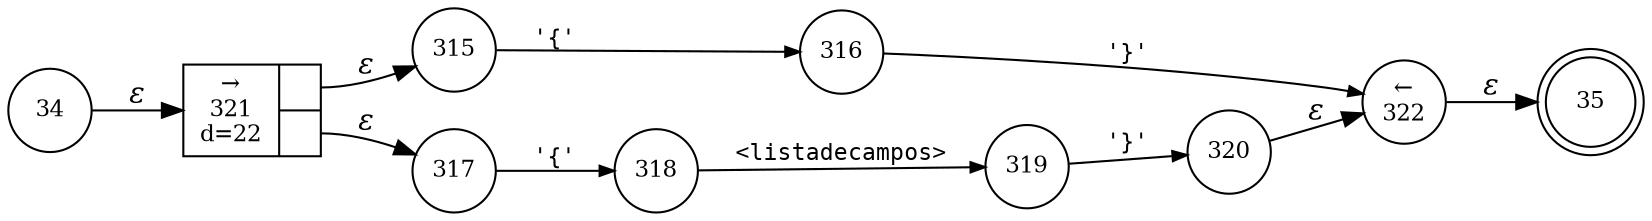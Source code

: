 digraph ATN {
rankdir=LR;
s35[fontsize=11, label="35", shape=doublecircle, fixedsize=true, width=.6];
s34[fontsize=11,label="34", shape=circle, fixedsize=true, width=.55, peripheries=1];
s322[fontsize=11,label="&larr;\n322", shape=circle, fixedsize=true, width=.55, peripheries=1];
s320[fontsize=11,label="320", shape=circle, fixedsize=true, width=.55, peripheries=1];
s321[fontsize=11,label="{&rarr;\n321\nd=22|{<p0>|<p1>}}", shape=record, fixedsize=false, peripheries=1];
s315[fontsize=11,label="315", shape=circle, fixedsize=true, width=.55, peripheries=1];
s317[fontsize=11,label="317", shape=circle, fixedsize=true, width=.55, peripheries=1];
s316[fontsize=11,label="316", shape=circle, fixedsize=true, width=.55, peripheries=1];
s319[fontsize=11,label="319", shape=circle, fixedsize=true, width=.55, peripheries=1];
s318[fontsize=11,label="318", shape=circle, fixedsize=true, width=.55, peripheries=1];
s34 -> s321 [fontname="Times-Italic", label="&epsilon;"];
s321:p0 -> s315 [fontname="Times-Italic", label="&epsilon;"];
s321:p1 -> s317 [fontname="Times-Italic", label="&epsilon;"];
s315 -> s316 [fontsize=11, fontname="Courier", arrowsize=.7, label = "'{'", arrowhead = normal];
s317 -> s318 [fontsize=11, fontname="Courier", arrowsize=.7, label = "'{'", arrowhead = normal];
s316 -> s322 [fontsize=11, fontname="Courier", arrowsize=.7, label = "'}'", arrowhead = normal];
s318 -> s319 [fontsize=11, fontname="Courier", arrowsize=.7, label = "<listadecampos>", arrowhead = normal];
s322 -> s35 [fontname="Times-Italic", label="&epsilon;"];
s319 -> s320 [fontsize=11, fontname="Courier", arrowsize=.7, label = "'}'", arrowhead = normal];
s320 -> s322 [fontname="Times-Italic", label="&epsilon;"];
}